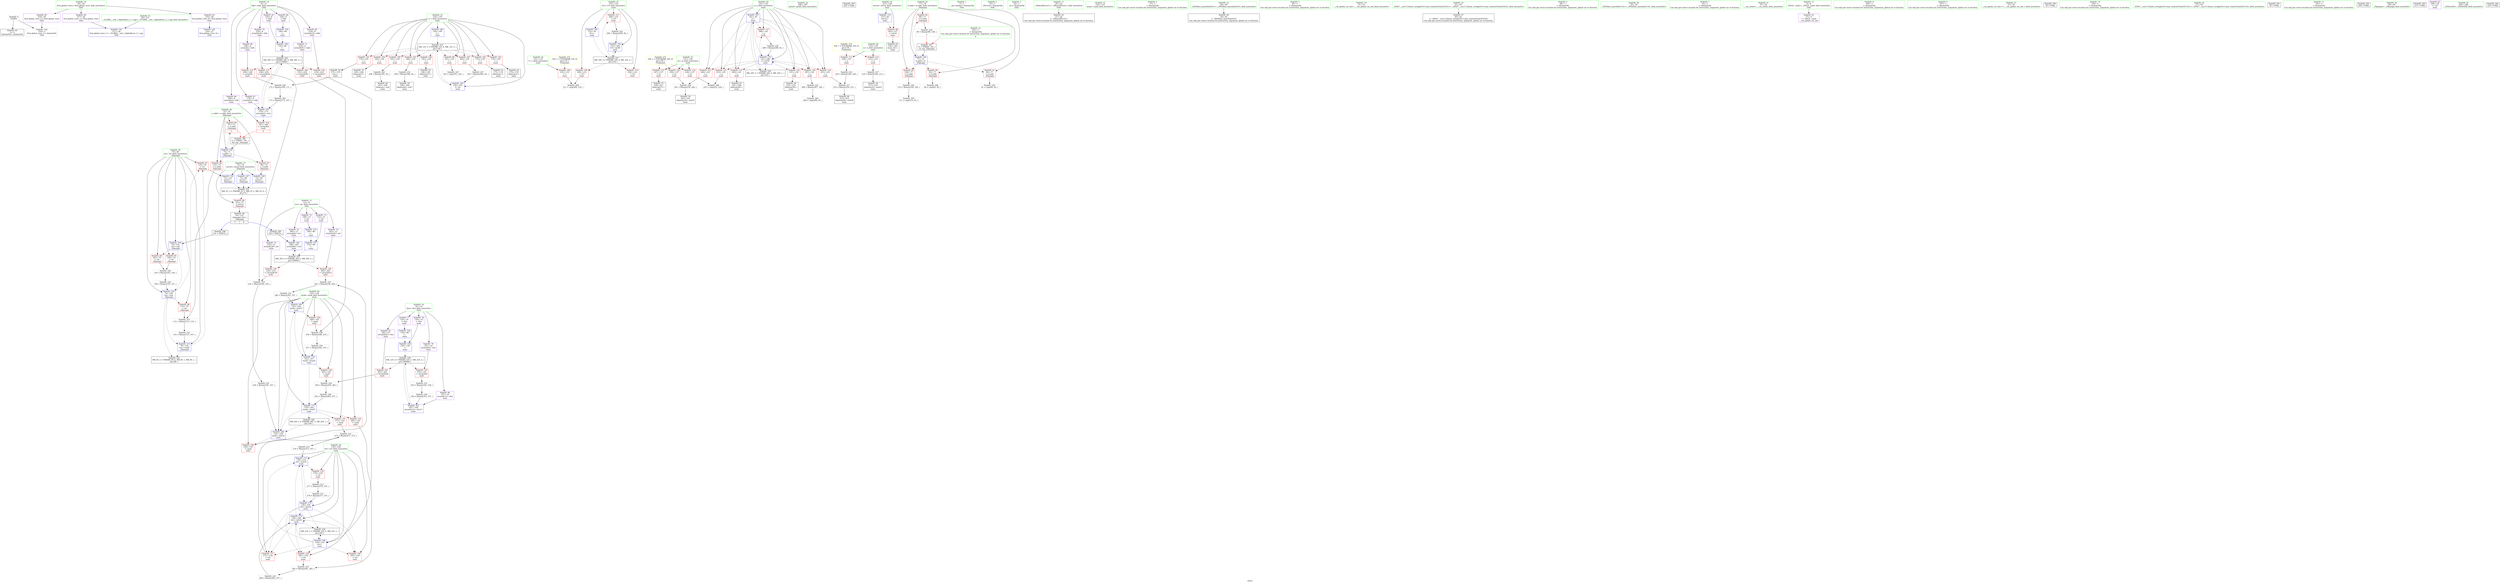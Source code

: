 digraph "SVFG" {
	label="SVFG";

	Node0x56165ee68bf0 [shape=record,color=grey,label="{NodeID: 0\nNullPtr}"];
	Node0x56165ee68bf0 -> Node0x56165ee86840[style=solid];
	Node0x56165ee68bf0 -> Node0x56165ee8db50[style=solid];
	Node0x56165ee87520 [shape=record,color=red,label="{NodeID: 97\n119\<--79\n\<--ret\n_Z4pangxi\n}"];
	Node0x56165ee87520 -> Node0x56165ee8e200[style=solid];
	Node0x56165ee85110 [shape=record,color=green,label="{NodeID: 14\n8\<--11\nfakt\<--fakt_field_insensitive\nGlob }"];
	Node0x56165ee85110 -> Node0x56165ee88960[style=solid];
	Node0x56165ee85110 -> Node0x56165ee88a30[style=solid];
	Node0x56165ee85110 -> Node0x56165ee88b00[style=solid];
	Node0x56165ee85110 -> Node0x56165ee88bd0[style=solid];
	Node0x56165ee85110 -> Node0x56165ee88ca0[style=solid];
	Node0x56165ee85110 -> Node0x56165ee88d70[style=solid];
	Node0x56165ee85110 -> Node0x56165ee88e40[style=solid];
	Node0x56165ee85110 -> Node0x56165ee88f10[style=solid];
	Node0x56165ee87060 [shape=record,color=red,label="{NodeID: 111\n299\<--133\n\<--i15\nmain\n}"];
	Node0x56165ee87060 -> Node0x56165ee95320[style=solid];
	Node0x56165ee85ab0 [shape=record,color=green,label="{NodeID: 28\n75\<--76\na.addr\<--a.addr_field_insensitive\n_Z4pangxi\n}"];
	Node0x56165ee85ab0 -> Node0x56165ee89ca0[style=solid];
	Node0x56165ee85ab0 -> Node0x56165ee89d70[style=solid];
	Node0x56165ee85ab0 -> Node0x56165ee89e40[style=solid];
	Node0x56165ee85ab0 -> Node0x56165ee8dc50[style=solid];
	Node0x56165ee8cbb0 [shape=record,color=red,label="{NodeID: 125\n260\<--141\n\<--j\nmain\n}"];
	Node0x56165ee8cbb0 -> Node0x56165ee886f0[style=solid];
	Node0x56165ee86640 [shape=record,color=green,label="{NodeID: 42\n296\<--297\nprintf\<--printf_field_insensitive\n}"];
	Node0x56165eeb2d70 [shape=record,color=black,label="{NodeID: 305\n295 = PHI()\n}"];
	Node0x56165ee936a0 [shape=record,color=grey,label="{NodeID: 222\n268 = Binary(267, 100, )\n}"];
	Node0x56165ee936a0 -> Node0x56165ee957a0[style=solid];
	Node0x56165ee8d710 [shape=record,color=red,label="{NodeID: 139\n244\<--243\n\<--arrayidx35\nmain\n}"];
	Node0x56165ee8d710 -> Node0x56165ee8b210[style=solid];
	Node0x56165ee882e0 [shape=record,color=black,label="{NodeID: 56\n217\<--216\nidxprom22\<--mul21\nmain\n}"];
	Node0x56165ee94ba0 [shape=record,color=grey,label="{NodeID: 236\n241 = Binary(239, 240, )\n}"];
	Node0x56165ee94ba0 -> Node0x56165ee88550[style=solid];
	Node0x56165ee8e2d0 [shape=record,color=blue,label="{NodeID: 153\n127\<--85\nretval\<--\nmain\n}"];
	Node0x56165ee8e2d0 -> Node0x56165ee875f0[style=dashed];
	Node0x56165ee88e40 [shape=record,color=purple,label="{NodeID: 70\n229\<--8\narrayidx28\<--fakt\nmain\n}"];
	Node0x56165ee88e40 -> Node0x56165ee8d570[style=solid];
	Node0x56165ee8b410 [shape=record,color=grey,label="{NodeID: 250\n111 = cmp(110, 92, )\n}"];
	Node0x56165ee8ee30 [shape=record,color=blue,label="{NodeID: 167\n141\<--92\nj\<--\nmain\n}"];
	Node0x56165ee8ee30 -> Node0x56165ee8c870[style=dashed];
	Node0x56165ee8ee30 -> Node0x56165ee8c940[style=dashed];
	Node0x56165ee8ee30 -> Node0x56165ee8ca10[style=dashed];
	Node0x56165ee8ee30 -> Node0x56165ee8cae0[style=dashed];
	Node0x56165ee8ee30 -> Node0x56165ee8cbb0[style=dashed];
	Node0x56165ee8ee30 -> Node0x56165ee8cc80[style=dashed];
	Node0x56165ee8ee30 -> Node0x56165ee8cd50[style=dashed];
	Node0x56165ee8ee30 -> Node0x56165ee8f4b0[style=dashed];
	Node0x56165ee8ee30 -> Node0x56165eea2360[style=dashed];
	Node0x56165ee899d0 [shape=record,color=purple,label="{NodeID: 84\n317\<--26\nllvm.global_ctors_1\<--llvm.global_ctors\nGlob }"];
	Node0x56165ee899d0 -> Node0x56165ee8da50[style=solid];
	Node0x56165ee7c7a0 [shape=record,color=green,label="{NodeID: 1\n7\<--1\n__dso_handle\<--dummyObj\nGlob }"];
	Node0x56165ee875f0 [shape=record,color=red,label="{NodeID: 98\n303\<--127\n\<--retval\nmain\n}"];
	Node0x56165ee875f0 -> Node0x56165ee887c0[style=solid];
	Node0x56165ee851a0 [shape=record,color=green,label="{NodeID: 15\n12\<--15\ninv\<--inv_field_insensitive\nGlob }"];
	Node0x56165ee851a0 -> Node0x56165ee88fe0[style=solid];
	Node0x56165ee851a0 -> Node0x56165ee890b0[style=solid];
	Node0x56165ee851a0 -> Node0x56165ee89180[style=solid];
	Node0x56165ee851a0 -> Node0x56165ee89250[style=solid];
	Node0x56165ee851a0 -> Node0x56165ee89320[style=solid];
	Node0x56165ee87130 [shape=record,color=red,label="{NodeID: 112\n215\<--135\n\<--n\nmain\n}"];
	Node0x56165ee87130 -> Node0x56165ee94d20[style=solid];
	Node0x56165ee85b80 [shape=record,color=green,label="{NodeID: 29\n77\<--78\nb.addr\<--b.addr_field_insensitive\n_Z4pangxi\n}"];
	Node0x56165ee85b80 -> Node0x56165ee89f10[style=solid];
	Node0x56165ee85b80 -> Node0x56165ee89fe0[style=solid];
	Node0x56165ee85b80 -> Node0x56165ee8a0b0[style=solid];
	Node0x56165ee85b80 -> Node0x56165ee8a180[style=solid];
	Node0x56165ee85b80 -> Node0x56165ee8dd20[style=solid];
	Node0x56165ee8cc80 [shape=record,color=red,label="{NodeID: 126\n267\<--141\n\<--j\nmain\n}"];
	Node0x56165ee8cc80 -> Node0x56165ee936a0[style=solid];
	Node0x56165ee86740 [shape=record,color=green,label="{NodeID: 43\n28\<--311\n_GLOBAL__sub_I_AlphaRazra_2_1.cpp\<--_GLOBAL__sub_I_AlphaRazra_2_1.cpp_field_insensitive\n}"];
	Node0x56165ee86740 -> Node0x56165ee8da50[style=solid];
	Node0x56165eeb2e40 [shape=record,color=black,label="{NodeID: 306\n71 = PHI(97, 181, )\n0th arg _Z4pangxi }"];
	Node0x56165eeb2e40 -> Node0x56165ee8dc50[style=solid];
	Node0x56165ee93820 [shape=record,color=grey,label="{NodeID: 223\n284 = Binary(283, 107, )\n}"];
	Node0x56165ee93820 -> Node0x56165ee8f3e0[style=solid];
	Node0x56165ee8d7e0 [shape=record,color=red,label="{NodeID: 140\n255\<--254\n\<--arrayidx41\nmain\n}"];
	Node0x56165ee8d7e0 -> Node0x56165ee94ea0[style=solid];
	Node0x56165ee883b0 [shape=record,color=black,label="{NodeID: 57\n228\<--227\nidxprom27\<--\nmain\n}"];
	Node0x56165ee94d20 [shape=record,color=grey,label="{NodeID: 237\n216 = Binary(100, 215, )\n}"];
	Node0x56165ee94d20 -> Node0x56165ee882e0[style=solid];
	Node0x56165ee8e3a0 [shape=record,color=blue,label="{NodeID: 154\n146\<--88\n\<--\nmain\n}"];
	Node0x56165ee8e3a0 -> Node0x56165ee8e540[style=dashed];
	Node0x56165ee88f10 [shape=record,color=purple,label="{NodeID: 71\n254\<--8\narrayidx41\<--fakt\nmain\n}"];
	Node0x56165ee88f10 -> Node0x56165ee8d7e0[style=solid];
	Node0x56165ee9fb60 [shape=record,color=black,label="{NodeID: 251\nMR_2V_3 = PHI(MR_2V_5, MR_2V_2, MR_2V_4, )\npts\{74 \}\n}"];
	Node0x56165ee9fb60 -> Node0x56165ee89bd0[style=dashed];
	Node0x56165ee8ef00 [shape=record,color=blue,label="{NodeID: 168\n143\<--236\nnyak\<--rem32\nmain\n}"];
	Node0x56165ee8ef00 -> Node0x56165ee8ce20[style=dashed];
	Node0x56165ee8ef00 -> Node0x56165ee8efd0[style=dashed];
	Node0x56165ee89ad0 [shape=record,color=purple,label="{NodeID: 85\n318\<--26\nllvm.global_ctors_2\<--llvm.global_ctors\nGlob }"];
	Node0x56165ee89ad0 -> Node0x56165ee8db50[style=solid];
	Node0x56165ee68df0 [shape=record,color=green,label="{NodeID: 2\n23\<--1\n_ZSt3cin\<--dummyObj\nGlob }"];
	Node0x56165ee876c0 [shape=record,color=red,label="{NodeID: 99\n161\<--129\n\<--i\nmain\n}"];
	Node0x56165ee876c0 -> Node0x56165ee95c20[style=solid];
	Node0x56165ee85230 [shape=record,color=green,label="{NodeID: 16\n16\<--19\ndua\<--dua_field_insensitive\nGlob }"];
	Node0x56165ee85230 -> Node0x56165ee893f0[style=solid];
	Node0x56165ee85230 -> Node0x56165ee894c0[style=solid];
	Node0x56165ee85230 -> Node0x56165ee89590[style=solid];
	Node0x56165ee85230 -> Node0x56165ee89660[style=solid];
	Node0x56165ee85230 -> Node0x56165ee89730[style=solid];
	Node0x56165ee87200 [shape=record,color=red,label="{NodeID: 113\n249\<--135\n\<--n\nmain\n}"];
	Node0x56165ee87200 -> Node0x56165ee92da0[style=solid];
	Node0x56165ee85c50 [shape=record,color=green,label="{NodeID: 30\n79\<--80\nret\<--ret_field_insensitive\n_Z4pangxi\n}"];
	Node0x56165ee85c50 -> Node0x56165ee8a250[style=solid];
	Node0x56165ee85c50 -> Node0x56165ee8a320[style=solid];
	Node0x56165ee85c50 -> Node0x56165ee87450[style=solid];
	Node0x56165ee85c50 -> Node0x56165ee87520[style=solid];
	Node0x56165ee85c50 -> Node0x56165ee8df90[style=solid];
	Node0x56165ee85c50 -> Node0x56165ee8e060[style=solid];
	Node0x56165ee85c50 -> Node0x56165ee8e130[style=solid];
	Node0x56165ee8b210 [shape=record,color=grey,label="{NodeID: 210\n245 = Binary(238, 244, )\n}"];
	Node0x56165ee8b210 -> Node0x56165ee927a0[style=solid];
	Node0x56165ee8cd50 [shape=record,color=red,label="{NodeID: 127\n288\<--141\n\<--j\nmain\n}"];
	Node0x56165ee8cd50 -> Node0x56165ee948a0[style=solid];
	Node0x56165ee86840 [shape=record,color=black,label="{NodeID: 44\n2\<--3\ndummyVal\<--dummyVal\n}"];
	Node0x56165eeb3140 [shape=record,color=black,label="{NodeID: 307\n72 = PHI(99, 183, )\n1st arg _Z4pangxi }"];
	Node0x56165eeb3140 -> Node0x56165ee8dd20[style=solid];
	Node0x56165ee939a0 [shape=record,color=grey,label="{NodeID: 224\n264 = Binary(259, 263, )\n}"];
	Node0x56165ee939a0 -> Node0x56165ee93ca0[style=solid];
	Node0x56165ee8d8b0 [shape=record,color=red,label="{NodeID: 141\n263\<--262\n\<--arrayidx45\nmain\n}"];
	Node0x56165ee8d8b0 -> Node0x56165ee939a0[style=solid];
	Node0x56165ee88480 [shape=record,color=black,label="{NodeID: 58\n232\<--231\nidxprom29\<--\nmain\n}"];
	Node0x56165ee94ea0 [shape=record,color=grey,label="{NodeID: 238\n256 = Binary(248, 255, )\n}"];
	Node0x56165ee94ea0 -> Node0x56165ee95020[style=solid];
	Node0x56165ee8e470 [shape=record,color=blue,label="{NodeID: 155\n148\<--88\n\<--\nmain\n}"];
	Node0x56165ee8e470 -> Node0x56165ee8e610[style=dashed];
	Node0x56165ee88fe0 [shape=record,color=purple,label="{NodeID: 72\n148\<--12\n\<--inv\nmain\n}"];
	Node0x56165ee88fe0 -> Node0x56165ee8e470[style=solid];
	Node0x56165eea0060 [shape=record,color=black,label="{NodeID: 252\nMR_8V_2 = PHI(MR_8V_6, MR_8V_1, MR_8V_1, )\npts\{80 \}\n}"];
	Node0x56165ee8efd0 [shape=record,color=blue,label="{NodeID: 169\n143\<--246\nnyak\<--rem37\nmain\n}"];
	Node0x56165ee8efd0 -> Node0x56165ee8cef0[style=dashed];
	Node0x56165ee8efd0 -> Node0x56165ee8f0a0[style=dashed];
	Node0x56165ee89bd0 [shape=record,color=red,label="{NodeID: 86\n122\<--73\n\<--retval\n_Z4pangxi\n}"];
	Node0x56165ee89bd0 -> Node0x56165ee87c60[style=solid];
	Node0x56165ee68fe0 [shape=record,color=green,label="{NodeID: 3\n24\<--1\n.str\<--dummyObj\nGlob }"];
	Node0x56165ee87790 [shape=record,color=red,label="{NodeID: 100\n165\<--129\n\<--i\nmain\n}"];
	Node0x56165ee87790 -> Node0x56165ee95620[style=solid];
	Node0x56165ee852c0 [shape=record,color=green,label="{NodeID: 17\n20\<--22\n_Z4bacaB5cxx11\<--_Z4bacaB5cxx11_field_insensitive\nGlob }"];
	Node0x56165ee852c0 -> Node0x56165ee86940[style=solid];
	Node0x56165ee872d0 [shape=record,color=red,label="{NodeID: 114\n224\<--137\n\<--m\nmain\n}"];
	Node0x56165ee872d0 -> Node0x56165ee95aa0[style=solid];
	Node0x56165ee85d20 [shape=record,color=green,label="{NodeID: 31\n124\<--125\nmain\<--main_field_insensitive\n}"];
	Node0x56165ee92660 [shape=record,color=grey,label="{NodeID: 211\n278 = Binary(277, 107, )\n}"];
	Node0x56165ee92660 -> Node0x56165ee8f310[style=solid];
	Node0x56165ee8ce20 [shape=record,color=red,label="{NodeID: 128\n238\<--143\n\<--nyak\nmain\n}"];
	Node0x56165ee8ce20 -> Node0x56165ee8b210[style=solid];
	Node0x56165ee86940 [shape=record,color=black,label="{NodeID: 45\n21\<--20\n\<--_Z4bacaB5cxx11\nCan only get source location for instruction, argument, global var or function.}"];
	Node0x56165ee93b20 [shape=record,color=grey,label="{NodeID: 225\n283 = Binary(281, 282, )\n}"];
	Node0x56165ee93b20 -> Node0x56165ee93820[style=solid];
	Node0x56165ee8d980 [shape=record,color=blue,label="{NodeID: 142\n316\<--27\nllvm.global_ctors_0\<--\nGlob }"];
	Node0x56165ee88550 [shape=record,color=black,label="{NodeID: 59\n242\<--241\nidxprom34\<--sub33\nmain\n}"];
	Node0x56165ee95020 [shape=record,color=grey,label="{NodeID: 239\n257 = Binary(256, 107, )\n}"];
	Node0x56165ee95020 -> Node0x56165ee8f0a0[style=solid];
	Node0x56165ee8e540 [shape=record,color=blue,label="{NodeID: 156\n150\<--88\n\<--\nmain\n}"];
	Node0x56165ee8e540 -> Node0x56165eea0a60[style=dashed];
	Node0x56165ee890b0 [shape=record,color=purple,label="{NodeID: 73\n152\<--12\n\<--inv\nmain\n}"];
	Node0x56165ee890b0 -> Node0x56165ee8e610[style=solid];
	Node0x56165eea0560 [shape=record,color=black,label="{NodeID: 253\nMR_12V_3 = PHI(MR_12V_4, MR_12V_2, )\npts\{130 \}\n}"];
	Node0x56165eea0560 -> Node0x56165ee876c0[style=dashed];
	Node0x56165eea0560 -> Node0x56165ee87790[style=dashed];
	Node0x56165eea0560 -> Node0x56165ee87860[style=dashed];
	Node0x56165eea0560 -> Node0x56165ee87930[style=dashed];
	Node0x56165eea0560 -> Node0x56165ee87a00[style=dashed];
	Node0x56165eea0560 -> Node0x56165ee87ad0[style=dashed];
	Node0x56165eea0560 -> Node0x56165ee87ba0[style=dashed];
	Node0x56165eea0560 -> Node0x56165ee86c50[style=dashed];
	Node0x56165eea0560 -> Node0x56165ee86d20[style=dashed];
	Node0x56165eea0560 -> Node0x56165ee8ebc0[style=dashed];
	Node0x56165ee8f0a0 [shape=record,color=blue,label="{NodeID: 170\n143\<--257\nnyak\<--rem43\nmain\n}"];
	Node0x56165ee8f0a0 -> Node0x56165ee8cfc0[style=dashed];
	Node0x56165ee8f0a0 -> Node0x56165ee8f170[style=dashed];
	Node0x56165ee89ca0 [shape=record,color=red,label="{NodeID: 87\n94\<--75\n\<--a.addr\n_Z4pangxi\n}"];
	Node0x56165ee89ca0 -> Node0x56165ee8dec0[style=solid];
	Node0x56165ee7d5c0 [shape=record,color=green,label="{NodeID: 4\n27\<--1\n\<--dummyObj\nCan only get source location for instruction, argument, global var or function.}"];
	Node0x56165ee87860 [shape=record,color=red,label="{NodeID: 101\n170\<--129\n\<--i\nmain\n}"];
	Node0x56165ee87860 -> Node0x56165ee87e00[style=solid];
	Node0x56165ee85350 [shape=record,color=green,label="{NodeID: 18\n26\<--30\nllvm.global_ctors\<--llvm.global_ctors_field_insensitive\nGlob }"];
	Node0x56165ee85350 -> Node0x56165ee898d0[style=solid];
	Node0x56165ee85350 -> Node0x56165ee899d0[style=solid];
	Node0x56165ee85350 -> Node0x56165ee89ad0[style=solid];
	Node0x56165ee8c410 [shape=record,color=red,label="{NodeID: 115\n227\<--137\n\<--m\nmain\n}"];
	Node0x56165ee8c410 -> Node0x56165ee883b0[style=solid];
	Node0x56165ee85df0 [shape=record,color=green,label="{NodeID: 32\n127\<--128\nretval\<--retval_field_insensitive\nmain\n}"];
	Node0x56165ee85df0 -> Node0x56165ee875f0[style=solid];
	Node0x56165ee85df0 -> Node0x56165ee8e2d0[style=solid];
	Node0x56165ee927a0 [shape=record,color=grey,label="{NodeID: 212\n246 = Binary(245, 107, )\n}"];
	Node0x56165ee927a0 -> Node0x56165ee8efd0[style=solid];
	Node0x56165ee8cef0 [shape=record,color=red,label="{NodeID: 129\n248\<--143\n\<--nyak\nmain\n}"];
	Node0x56165ee8cef0 -> Node0x56165ee94ea0[style=solid];
	Node0x56165ee86a40 [shape=record,color=black,label="{NodeID: 46\n39\<--40\n\<--_ZNSt8ios_base4InitD1Ev\nCan only get source location for instruction, argument, global var or function.}"];
	Node0x56165ee93ca0 [shape=record,color=grey,label="{NodeID: 226\n265 = Binary(264, 107, )\n}"];
	Node0x56165ee93ca0 -> Node0x56165ee8f170[style=solid];
	Node0x56165ee8da50 [shape=record,color=blue,label="{NodeID: 143\n317\<--28\nllvm.global_ctors_1\<--_GLOBAL__sub_I_AlphaRazra_2_1.cpp\nGlob }"];
	Node0x56165ee88620 [shape=record,color=black,label="{NodeID: 60\n253\<--252\nidxprom40\<--sub39\nmain\n}"];
	Node0x56165ee951a0 [shape=record,color=grey,label="{NodeID: 240\n172 = Binary(169, 171, )\n}"];
	Node0x56165ee951a0 -> Node0x56165ee954a0[style=solid];
	Node0x56165ee8e610 [shape=record,color=blue,label="{NodeID: 157\n152\<--88\n\<--\nmain\n}"];
	Node0x56165ee8e610 -> Node0x56165eea0f60[style=dashed];
	Node0x56165ee89180 [shape=record,color=purple,label="{NodeID: 74\n186\<--12\narrayidx6\<--inv\nmain\n}"];
	Node0x56165ee89180 -> Node0x56165ee8ea20[style=solid];
	Node0x56165eea0a60 [shape=record,color=black,label="{NodeID: 254\nMR_28V_4 = PHI(MR_28V_5, MR_28V_3, )\npts\{110000 \}\n}"];
	Node0x56165eea0a60 -> Node0x56165ee8d230[style=dashed];
	Node0x56165eea0a60 -> Node0x56165ee8d4a0[style=dashed];
	Node0x56165eea0a60 -> Node0x56165ee8d570[style=dashed];
	Node0x56165eea0a60 -> Node0x56165ee8d7e0[style=dashed];
	Node0x56165eea0a60 -> Node0x56165ee8e950[style=dashed];
	Node0x56165ee8f170 [shape=record,color=blue,label="{NodeID: 171\n143\<--265\nnyak\<--rem47\nmain\n}"];
	Node0x56165ee8f170 -> Node0x56165ee8d090[style=dashed];
	Node0x56165ee8f170 -> Node0x56165ee8d160[style=dashed];
	Node0x56165ee8f170 -> Node0x56165ee8ef00[style=dashed];
	Node0x56165ee8f170 -> Node0x56165eea2860[style=dashed];
	Node0x56165ee89d70 [shape=record,color=red,label="{NodeID: 88\n97\<--75\n\<--a.addr\n_Z4pangxi\n|{<s0>5}}"];
	Node0x56165ee89d70:s0 -> Node0x56165eeb2e40[style=solid,color=red];
	Node0x56165ee846c0 [shape=record,color=green,label="{NodeID: 5\n85\<--1\n\<--dummyObj\nCan only get source location for instruction, argument, global var or function.}"];
	Node0x56165ee87930 [shape=record,color=red,label="{NodeID: 102\n174\<--129\n\<--i\nmain\n}"];
	Node0x56165ee87930 -> Node0x56165ee87ed0[style=solid];
	Node0x56165ee853e0 [shape=record,color=green,label="{NodeID: 19\n31\<--32\n__cxx_global_var_init\<--__cxx_global_var_init_field_insensitive\n}"];
	Node0x56165ee8c4a0 [shape=record,color=red,label="{NodeID: 116\n239\<--137\n\<--m\nmain\n}"];
	Node0x56165ee8c4a0 -> Node0x56165ee94ba0[style=solid];
	Node0x56165ee85ec0 [shape=record,color=green,label="{NodeID: 33\n129\<--130\ni\<--i_field_insensitive\nmain\n}"];
	Node0x56165ee85ec0 -> Node0x56165ee876c0[style=solid];
	Node0x56165ee85ec0 -> Node0x56165ee87790[style=solid];
	Node0x56165ee85ec0 -> Node0x56165ee87860[style=solid];
	Node0x56165ee85ec0 -> Node0x56165ee87930[style=solid];
	Node0x56165ee85ec0 -> Node0x56165ee87a00[style=solid];
	Node0x56165ee85ec0 -> Node0x56165ee87ad0[style=solid];
	Node0x56165ee85ec0 -> Node0x56165ee87ba0[style=solid];
	Node0x56165ee85ec0 -> Node0x56165ee86c50[style=solid];
	Node0x56165ee85ec0 -> Node0x56165ee86d20[style=solid];
	Node0x56165ee85ec0 -> Node0x56165ee8e880[style=solid];
	Node0x56165ee85ec0 -> Node0x56165ee8ebc0[style=solid];
	Node0x56165ee92920 [shape=record,color=grey,label="{NodeID: 213\n277 = Binary(276, 107, )\n}"];
	Node0x56165ee92920 -> Node0x56165ee92660[style=solid];
	Node0x56165ee8cfc0 [shape=record,color=red,label="{NodeID: 130\n259\<--143\n\<--nyak\nmain\n}"];
	Node0x56165ee8cfc0 -> Node0x56165ee939a0[style=solid];
	Node0x56165ee86b40 [shape=record,color=black,label="{NodeID: 47\n60\<--61\n\<--_ZNSt7__cxx1112basic_stringIcSt11char_traitsIcESaIcEED1Ev\nCan only get source location for instruction, argument, global var or function.}"];
	Node0x56165ee93e20 [shape=record,color=grey,label="{NodeID: 227\n201 = Binary(200, 92, )\n}"];
	Node0x56165ee93e20 -> Node0x56165ee8ebc0[style=solid];
	Node0x56165ee8db50 [shape=record,color=blue, style = dotted,label="{NodeID: 144\n318\<--3\nllvm.global_ctors_2\<--dummyVal\nGlob }"];
	Node0x56165ee886f0 [shape=record,color=black,label="{NodeID: 61\n261\<--260\nidxprom44\<--\nmain\n}"];
	Node0x56165ee95320 [shape=record,color=grey,label="{NodeID: 241\n300 = Binary(299, 92, )\n}"];
	Node0x56165ee95320 -> Node0x56165ee8f580[style=solid];
	Node0x56165ee8e6e0 [shape=record,color=blue,label="{NodeID: 158\n154\<--88\n\<--\nmain\n}"];
	Node0x56165ee8e6e0 -> Node0x56165ee8e7b0[style=dashed];
	Node0x56165ee89250 [shape=record,color=purple,label="{NodeID: 75\n233\<--12\narrayidx30\<--inv\nmain\n}"];
	Node0x56165ee89250 -> Node0x56165ee8d640[style=solid];
	Node0x56165eea0f60 [shape=record,color=black,label="{NodeID: 255\nMR_30V_4 = PHI(MR_30V_5, MR_30V_3, )\npts\{150000 \}\n}"];
	Node0x56165eea0f60 -> Node0x56165ee8d640[style=dashed];
	Node0x56165eea0f60 -> Node0x56165ee8d710[style=dashed];
	Node0x56165eea0f60 -> Node0x56165ee8ea20[style=dashed];
	Node0x56165ee8f240 [shape=record,color=blue,label="{NodeID: 172\n139\<--274\nret\<--rem51\nmain\n}"];
	Node0x56165ee8f240 -> Node0x56165ee8c600[style=dashed];
	Node0x56165ee8f240 -> Node0x56165ee8f310[style=dashed];
	Node0x56165ee89e40 [shape=record,color=red,label="{NodeID: 89\n114\<--75\n\<--a.addr\n_Z4pangxi\n}"];
	Node0x56165ee89e40 -> Node0x56165ee94720[style=solid];
	Node0x56165ee84750 [shape=record,color=green,label="{NodeID: 6\n88\<--1\n\<--dummyObj\nCan only get source location for instruction, argument, global var or function.}"];
	Node0x56165ee87a00 [shape=record,color=red,label="{NodeID: 103\n178\<--129\n\<--i\nmain\n}"];
	Node0x56165ee87a00 -> Node0x56165ee87fa0[style=solid];
	Node0x56165ee85470 [shape=record,color=green,label="{NodeID: 20\n35\<--36\n_ZNSt8ios_base4InitC1Ev\<--_ZNSt8ios_base4InitC1Ev_field_insensitive\n}"];
	Node0x56165ee8c530 [shape=record,color=red,label="{NodeID: 117\n271\<--139\n\<--ret\nmain\n}"];
	Node0x56165ee8c530 -> Node0x56165ee92aa0[style=solid];
	Node0x56165ee85f90 [shape=record,color=green,label="{NodeID: 34\n131\<--132\nt\<--t_field_insensitive\nmain\n}"];
	Node0x56165ee85f90 -> Node0x56165ee86df0[style=solid];
	Node0x56165ee92aa0 [shape=record,color=grey,label="{NodeID: 214\n273 = Binary(271, 272, )\n}"];
	Node0x56165ee92aa0 -> Node0x56165ee92c20[style=solid];
	Node0x56165ee8d090 [shape=record,color=red,label="{NodeID: 131\n272\<--143\n\<--nyak\nmain\n}"];
	Node0x56165ee8d090 -> Node0x56165ee92aa0[style=solid];
	Node0x56165ee87c60 [shape=record,color=black,label="{NodeID: 48\n70\<--122\n_Z4pangxi_ret\<--\n_Z4pangxi\n|{<s0>5|<s1>6}}"];
	Node0x56165ee87c60:s0 -> Node0x56165ebc3ee0[style=solid,color=blue];
	Node0x56165ee87c60:s1 -> Node0x56165eeb1cf0[style=solid,color=blue];
	Node0x56165ee93fa0 [shape=record,color=grey,label="{NodeID: 228\n99 = Binary(98, 100, )\n|{<s0>5}}"];
	Node0x56165ee93fa0:s0 -> Node0x56165eeb3140[style=solid,color=red];
	Node0x56165ee8dc50 [shape=record,color=blue,label="{NodeID: 145\n75\<--71\na.addr\<--a\n_Z4pangxi\n}"];
	Node0x56165ee8dc50 -> Node0x56165ee89ca0[style=dashed];
	Node0x56165ee8dc50 -> Node0x56165ee89d70[style=dashed];
	Node0x56165ee8dc50 -> Node0x56165ee89e40[style=dashed];
	Node0x56165ee887c0 [shape=record,color=black,label="{NodeID: 62\n126\<--303\nmain_ret\<--\nmain\n}"];
	Node0x56165ee954a0 [shape=record,color=grey,label="{NodeID: 242\n173 = Binary(172, 107, )\n}"];
	Node0x56165ee954a0 -> Node0x56165ee8e950[style=solid];
	Node0x56165ee8e7b0 [shape=record,color=blue,label="{NodeID: 159\n156\<--158\n\<--\nmain\n}"];
	Node0x56165ee8e7b0 -> Node0x56165eea1460[style=dashed];
	Node0x56165ee89320 [shape=record,color=purple,label="{NodeID: 76\n243\<--12\narrayidx35\<--inv\nmain\n}"];
	Node0x56165ee89320 -> Node0x56165ee8d710[style=solid];
	Node0x56165eea1460 [shape=record,color=black,label="{NodeID: 256\nMR_32V_4 = PHI(MR_32V_5, MR_32V_3, )\npts\{190000 \}\n}"];
	Node0x56165eea1460 -> Node0x56165ee8d3d0[style=dashed];
	Node0x56165eea1460 -> Node0x56165ee8d8b0[style=dashed];
	Node0x56165eea1460 -> Node0x56165ee8eaf0[style=dashed];
	Node0x56165ee8f310 [shape=record,color=blue,label="{NodeID: 173\n139\<--278\nret\<--rem52\nmain\n}"];
	Node0x56165ee8f310 -> Node0x56165ee8c530[style=dashed];
	Node0x56165ee8f310 -> Node0x56165ee8c6d0[style=dashed];
	Node0x56165ee8f310 -> Node0x56165ee8c7a0[style=dashed];
	Node0x56165ee8f310 -> Node0x56165ee8f240[style=dashed];
	Node0x56165ee8f310 -> Node0x56165ee8f3e0[style=dashed];
	Node0x56165ee8f310 -> Node0x56165eea1e60[style=dashed];
	Node0x56165ee89f10 [shape=record,color=red,label="{NodeID: 90\n83\<--77\n\<--b.addr\n_Z4pangxi\n}"];
	Node0x56165ee89f10 -> Node0x56165ee95da0[style=solid];
	Node0x56165ee69130 [shape=record,color=green,label="{NodeID: 7\n92\<--1\n\<--dummyObj\nCan only get source location for instruction, argument, global var or function.}"];
	Node0x56165ee87ad0 [shape=record,color=red,label="{NodeID: 104\n184\<--129\n\<--i\nmain\n}"];
	Node0x56165ee87ad0 -> Node0x56165ee88070[style=solid];
	Node0x56165ee85500 [shape=record,color=green,label="{NodeID: 21\n41\<--42\n__cxa_atexit\<--__cxa_atexit_field_insensitive\n}"];
	Node0x56165ee8c600 [shape=record,color=red,label="{NodeID: 118\n276\<--139\n\<--ret\nmain\n}"];
	Node0x56165ee8c600 -> Node0x56165ee92920[style=solid];
	Node0x56165ee86060 [shape=record,color=green,label="{NodeID: 35\n133\<--134\ni15\<--i15_field_insensitive\nmain\n}"];
	Node0x56165ee86060 -> Node0x56165ee86ec0[style=solid];
	Node0x56165ee86060 -> Node0x56165ee86f90[style=solid];
	Node0x56165ee86060 -> Node0x56165ee87060[style=solid];
	Node0x56165ee86060 -> Node0x56165ee8ec90[style=solid];
	Node0x56165ee86060 -> Node0x56165ee8f580[style=solid];
	Node0x56165ebc3ee0 [shape=record,color=black,label="{NodeID: 298\n101 = PHI(70, )\n}"];
	Node0x56165ebc3ee0 -> Node0x56165ee8df90[style=solid];
	Node0x56165ee92c20 [shape=record,color=grey,label="{NodeID: 215\n274 = Binary(273, 107, )\n}"];
	Node0x56165ee92c20 -> Node0x56165ee8f240[style=solid];
	Node0x56165ee8d160 [shape=record,color=red,label="{NodeID: 132\n282\<--143\n\<--nyak\nmain\n}"];
	Node0x56165ee8d160 -> Node0x56165ee93b20[style=solid];
	Node0x56165ee87d30 [shape=record,color=black,label="{NodeID: 49\n167\<--166\nidxprom\<--sub\nmain\n}"];
	Node0x56165ee94120 [shape=record,color=grey,label="{NodeID: 229\n105 = Binary(103, 104, )\n}"];
	Node0x56165ee94120 -> Node0x56165ee930a0[style=solid];
	Node0x56165ee8dd20 [shape=record,color=blue,label="{NodeID: 146\n77\<--72\nb.addr\<--b\n_Z4pangxi\n}"];
	Node0x56165ee8dd20 -> Node0x56165ee89f10[style=dashed];
	Node0x56165ee8dd20 -> Node0x56165ee89fe0[style=dashed];
	Node0x56165ee8dd20 -> Node0x56165ee8a0b0[style=dashed];
	Node0x56165ee8dd20 -> Node0x56165ee8a180[style=dashed];
	Node0x56165ee88890 [shape=record,color=purple,label="{NodeID: 63\n37\<--4\n\<--_ZStL8__ioinit\n__cxx_global_var_init\n}"];
	Node0x56165ee95620 [shape=record,color=grey,label="{NodeID: 243\n166 = Binary(165, 92, )\n}"];
	Node0x56165ee95620 -> Node0x56165ee87d30[style=solid];
	Node0x56165ee8e880 [shape=record,color=blue,label="{NodeID: 160\n129\<--100\ni\<--\nmain\n}"];
	Node0x56165ee8e880 -> Node0x56165eea0560[style=dashed];
	Node0x56165ee893f0 [shape=record,color=purple,label="{NodeID: 77\n154\<--16\n\<--dua\nmain\n}"];
	Node0x56165ee893f0 -> Node0x56165ee8e6e0[style=solid];
	Node0x56165eea1960 [shape=record,color=black,label="{NodeID: 257\nMR_16V_3 = PHI(MR_16V_4, MR_16V_2, )\npts\{134 \}\n}"];
	Node0x56165eea1960 -> Node0x56165ee86ec0[style=dashed];
	Node0x56165eea1960 -> Node0x56165ee86f90[style=dashed];
	Node0x56165eea1960 -> Node0x56165ee87060[style=dashed];
	Node0x56165eea1960 -> Node0x56165ee8f580[style=dashed];
	Node0x56165ee8f3e0 [shape=record,color=blue,label="{NodeID: 174\n139\<--284\nret\<--rem54\nmain\n}"];
	Node0x56165ee8f3e0 -> Node0x56165ee8c530[style=dashed];
	Node0x56165ee8f3e0 -> Node0x56165ee8c6d0[style=dashed];
	Node0x56165ee8f3e0 -> Node0x56165ee8c7a0[style=dashed];
	Node0x56165ee8f3e0 -> Node0x56165ee8f240[style=dashed];
	Node0x56165ee8f3e0 -> Node0x56165ee8f3e0[style=dashed];
	Node0x56165ee8f3e0 -> Node0x56165eea1e60[style=dashed];
	Node0x56165ee89fe0 [shape=record,color=red,label="{NodeID: 91\n90\<--77\n\<--b.addr\n_Z4pangxi\n}"];
	Node0x56165ee89fe0 -> Node0x56165ee95920[style=solid];
	Node0x56165ee691c0 [shape=record,color=green,label="{NodeID: 8\n100\<--1\n\<--dummyObj\nCan only get source location for instruction, argument, global var or function.}"];
	Node0x56165ee87ba0 [shape=record,color=red,label="{NodeID: 105\n188\<--129\n\<--i\nmain\n}"];
	Node0x56165ee87ba0 -> Node0x56165ee94a20[style=solid];
	Node0x56165ee855d0 [shape=record,color=green,label="{NodeID: 22\n40\<--46\n_ZNSt8ios_base4InitD1Ev\<--_ZNSt8ios_base4InitD1Ev_field_insensitive\n}"];
	Node0x56165ee855d0 -> Node0x56165ee86a40[style=solid];
	Node0x56165ee8c6d0 [shape=record,color=red,label="{NodeID: 119\n281\<--139\n\<--ret\nmain\n}"];
	Node0x56165ee8c6d0 -> Node0x56165ee93b20[style=solid];
	Node0x56165ee86130 [shape=record,color=green,label="{NodeID: 36\n135\<--136\nn\<--n_field_insensitive\nmain\n}"];
	Node0x56165ee86130 -> Node0x56165ee87130[style=solid];
	Node0x56165ee86130 -> Node0x56165ee87200[style=solid];
	Node0x56165eeb1cf0 [shape=record,color=black,label="{NodeID: 299\n182 = PHI(70, )\n}"];
	Node0x56165eeb1cf0 -> Node0x56165ee8ea20[style=solid];
	Node0x56165ee92da0 [shape=record,color=grey,label="{NodeID: 216\n250 = Binary(100, 249, )\n}"];
	Node0x56165ee92da0 -> Node0x56165ee92f20[style=solid];
	Node0x56165ee8d230 [shape=record,color=red,label="{NodeID: 133\n169\<--168\n\<--arrayidx\nmain\n}"];
	Node0x56165ee8d230 -> Node0x56165ee951a0[style=solid];
	Node0x56165ee87e00 [shape=record,color=black,label="{NodeID: 50\n171\<--170\nconv\<--\nmain\n}"];
	Node0x56165ee87e00 -> Node0x56165ee951a0[style=solid];
	Node0x56165ee942a0 [shape=record,color=grey,label="{NodeID: 230\n194 = Binary(193, 107, )\n}"];
	Node0x56165ee942a0 -> Node0x56165ee8eaf0[style=solid];
	Node0x56165ee8ddf0 [shape=record,color=blue,label="{NodeID: 147\n73\<--88\nretval\<--\n_Z4pangxi\n}"];
	Node0x56165ee8ddf0 -> Node0x56165ee9fb60[style=dashed];
	Node0x56165ee88960 [shape=record,color=purple,label="{NodeID: 64\n146\<--8\n\<--fakt\nmain\n}"];
	Node0x56165ee88960 -> Node0x56165ee8e3a0[style=solid];
	Node0x56165ee957a0 [shape=record,color=grey,label="{NodeID: 244\n269 = cmp(268, 92, )\n}"];
	Node0x56165ee8e950 [shape=record,color=blue,label="{NodeID: 161\n176\<--173\narrayidx2\<--rem\nmain\n}"];
	Node0x56165ee8e950 -> Node0x56165ee8d300[style=dashed];
	Node0x56165ee8e950 -> Node0x56165eea0a60[style=dashed];
	Node0x56165ee894c0 [shape=record,color=purple,label="{NodeID: 78\n156\<--16\n\<--dua\nmain\n}"];
	Node0x56165ee894c0 -> Node0x56165ee8e7b0[style=solid];
	Node0x56165eea1e60 [shape=record,color=black,label="{NodeID: 258\nMR_22V_2 = PHI(MR_22V_4, MR_22V_1, )\npts\{140 \}\n}"];
	Node0x56165eea1e60 -> Node0x56165ee8ed60[style=dashed];
	Node0x56165ee8f4b0 [shape=record,color=blue,label="{NodeID: 175\n141\<--289\nj\<--inc56\nmain\n}"];
	Node0x56165ee8f4b0 -> Node0x56165ee8c870[style=dashed];
	Node0x56165ee8f4b0 -> Node0x56165ee8c940[style=dashed];
	Node0x56165ee8f4b0 -> Node0x56165ee8ca10[style=dashed];
	Node0x56165ee8f4b0 -> Node0x56165ee8cae0[style=dashed];
	Node0x56165ee8f4b0 -> Node0x56165ee8cbb0[style=dashed];
	Node0x56165ee8f4b0 -> Node0x56165ee8cc80[style=dashed];
	Node0x56165ee8f4b0 -> Node0x56165ee8cd50[style=dashed];
	Node0x56165ee8f4b0 -> Node0x56165ee8f4b0[style=dashed];
	Node0x56165ee8f4b0 -> Node0x56165eea2360[style=dashed];
	Node0x56165ee8a0b0 [shape=record,color=red,label="{NodeID: 92\n98\<--77\n\<--b.addr\n_Z4pangxi\n}"];
	Node0x56165ee8a0b0 -> Node0x56165ee93fa0[style=solid];
	Node0x56165ee69250 [shape=record,color=green,label="{NodeID: 9\n107\<--1\n\<--dummyObj\nCan only get source location for instruction, argument, global var or function.}"];
	Node0x56165eea5e20 [shape=record,color=yellow,style=double,label="{NodeID: 272\n14V_1 = ENCHI(MR_14V_0)\npts\{132 \}\nFun[main]}"];
	Node0x56165eea5e20 -> Node0x56165ee86df0[style=dashed];
	Node0x56165ee86c50 [shape=record,color=red,label="{NodeID: 106\n195\<--129\n\<--i\nmain\n}"];
	Node0x56165ee86c50 -> Node0x56165ee88210[style=solid];
	Node0x56165ee856a0 [shape=record,color=green,label="{NodeID: 23\n53\<--54\n__cxx_global_var_init.1\<--__cxx_global_var_init.1_field_insensitive\n}"];
	Node0x56165ee8c7a0 [shape=record,color=red,label="{NodeID: 120\n293\<--139\n\<--ret\nmain\n}"];
	Node0x56165ee86200 [shape=record,color=green,label="{NodeID: 37\n137\<--138\nm\<--m_field_insensitive\nmain\n}"];
	Node0x56165ee86200 -> Node0x56165ee872d0[style=solid];
	Node0x56165ee86200 -> Node0x56165ee8c410[style=solid];
	Node0x56165ee86200 -> Node0x56165ee8c4a0[style=solid];
	Node0x56165eeb1df0 [shape=record,color=black,label="{NodeID: 300\n38 = PHI()\n}"];
	Node0x56165ee92f20 [shape=record,color=grey,label="{NodeID: 217\n252 = Binary(250, 251, )\n}"];
	Node0x56165ee92f20 -> Node0x56165ee88620[style=solid];
	Node0x56165ee8d300 [shape=record,color=red,label="{NodeID: 134\n181\<--180\n\<--arrayidx4\nmain\n|{<s0>6}}"];
	Node0x56165ee8d300:s0 -> Node0x56165eeb2e40[style=solid,color=red];
	Node0x56165ee87ed0 [shape=record,color=black,label="{NodeID: 51\n175\<--174\nidxprom1\<--\nmain\n}"];
	Node0x56165ee94420 [shape=record,color=grey,label="{NodeID: 231\n193 = Binary(192, 158, )\n}"];
	Node0x56165ee94420 -> Node0x56165ee942a0[style=solid];
	Node0x56165ee8dec0 [shape=record,color=blue,label="{NodeID: 148\n73\<--94\nretval\<--\n_Z4pangxi\n}"];
	Node0x56165ee8dec0 -> Node0x56165ee9fb60[style=dashed];
	Node0x56165ee88a30 [shape=record,color=purple,label="{NodeID: 65\n150\<--8\n\<--fakt\nmain\n}"];
	Node0x56165ee88a30 -> Node0x56165ee8e540[style=solid];
	Node0x56165ee95920 [shape=record,color=grey,label="{NodeID: 245\n91 = cmp(90, 92, )\n}"];
	Node0x56165ee8ea20 [shape=record,color=blue,label="{NodeID: 162\n186\<--182\narrayidx6\<--call\nmain\n}"];
	Node0x56165ee8ea20 -> Node0x56165eea0f60[style=dashed];
	Node0x56165ee89590 [shape=record,color=purple,label="{NodeID: 79\n191\<--16\narrayidx9\<--dua\nmain\n}"];
	Node0x56165ee89590 -> Node0x56165ee8d3d0[style=solid];
	Node0x56165eea2360 [shape=record,color=black,label="{NodeID: 259\nMR_24V_2 = PHI(MR_24V_4, MR_24V_1, )\npts\{142 \}\n}"];
	Node0x56165eea2360 -> Node0x56165ee8ee30[style=dashed];
	Node0x56165ee8f580 [shape=record,color=blue,label="{NodeID: 176\n133\<--300\ni15\<--inc60\nmain\n}"];
	Node0x56165ee8f580 -> Node0x56165eea1960[style=dashed];
	Node0x56165ee8a180 [shape=record,color=red,label="{NodeID: 93\n109\<--77\n\<--b.addr\n_Z4pangxi\n}"];
	Node0x56165ee8a180 -> Node0x56165ee933a0[style=solid];
	Node0x56165ee7c500 [shape=record,color=green,label="{NodeID: 10\n158\<--1\n\<--dummyObj\nCan only get source location for instruction, argument, global var or function.}"];
	Node0x56165ee86d20 [shape=record,color=red,label="{NodeID: 107\n200\<--129\n\<--i\nmain\n}"];
	Node0x56165ee86d20 -> Node0x56165ee93e20[style=solid];
	Node0x56165ee85770 [shape=record,color=green,label="{NodeID: 24\n57\<--58\n_ZNSt7__cxx1112basic_stringIcSt11char_traitsIcESaIcEEC1Ev\<--_ZNSt7__cxx1112basic_stringIcSt11char_traitsIcESaIcEEC1Ev_field_insensitive\n}"];
	Node0x56165ee8c870 [shape=record,color=red,label="{NodeID: 121\n223\<--141\n\<--j\nmain\n}"];
	Node0x56165ee8c870 -> Node0x56165ee95aa0[style=solid];
	Node0x56165ee862d0 [shape=record,color=green,label="{NodeID: 38\n139\<--140\nret\<--ret_field_insensitive\nmain\n}"];
	Node0x56165ee862d0 -> Node0x56165ee8c530[style=solid];
	Node0x56165ee862d0 -> Node0x56165ee8c600[style=solid];
	Node0x56165ee862d0 -> Node0x56165ee8c6d0[style=solid];
	Node0x56165ee862d0 -> Node0x56165ee8c7a0[style=solid];
	Node0x56165ee862d0 -> Node0x56165ee8ed60[style=solid];
	Node0x56165ee862d0 -> Node0x56165ee8f240[style=solid];
	Node0x56165ee862d0 -> Node0x56165ee8f310[style=solid];
	Node0x56165ee862d0 -> Node0x56165ee8f3e0[style=solid];
	Node0x56165eeb2a00 [shape=record,color=black,label="{NodeID: 301\n59 = PHI()\n}"];
	Node0x56165ee930a0 [shape=record,color=grey,label="{NodeID: 218\n106 = Binary(105, 107, )\n}"];
	Node0x56165ee930a0 -> Node0x56165ee8e060[style=solid];
	Node0x56165ee8d3d0 [shape=record,color=red,label="{NodeID: 135\n192\<--191\n\<--arrayidx9\nmain\n}"];
	Node0x56165ee8d3d0 -> Node0x56165ee94420[style=solid];
	Node0x56165ee87fa0 [shape=record,color=black,label="{NodeID: 52\n179\<--178\nidxprom3\<--\nmain\n}"];
	Node0x56165ee945a0 [shape=record,color=grey,label="{NodeID: 232\n116 = Binary(115, 107, )\n}"];
	Node0x56165ee945a0 -> Node0x56165ee8e130[style=solid];
	Node0x56165ee8df90 [shape=record,color=blue,label="{NodeID: 149\n79\<--101\nret\<--call\n_Z4pangxi\n}"];
	Node0x56165ee8df90 -> Node0x56165ee8a250[style=dashed];
	Node0x56165ee8df90 -> Node0x56165ee8a320[style=dashed];
	Node0x56165ee8df90 -> Node0x56165ee8e060[style=dashed];
	Node0x56165ee88b00 [shape=record,color=purple,label="{NodeID: 66\n168\<--8\narrayidx\<--fakt\nmain\n}"];
	Node0x56165ee88b00 -> Node0x56165ee8d230[style=solid];
	Node0x56165ee95aa0 [shape=record,color=grey,label="{NodeID: 246\n225 = cmp(223, 224, )\n}"];
	Node0x56165ee8eaf0 [shape=record,color=blue,label="{NodeID: 163\n197\<--194\narrayidx13\<--rem11\nmain\n}"];
	Node0x56165ee8eaf0 -> Node0x56165eea1460[style=dashed];
	Node0x56165ee89660 [shape=record,color=purple,label="{NodeID: 80\n197\<--16\narrayidx13\<--dua\nmain\n}"];
	Node0x56165ee89660 -> Node0x56165ee8eaf0[style=solid];
	Node0x56165eea2860 [shape=record,color=black,label="{NodeID: 260\nMR_26V_2 = PHI(MR_26V_3, MR_26V_1, )\npts\{144 \}\n}"];
	Node0x56165eea2860 -> Node0x56165ee8ef00[style=dashed];
	Node0x56165eea2860 -> Node0x56165eea2860[style=dashed];
	Node0x56165ee8a250 [shape=record,color=red,label="{NodeID: 94\n103\<--79\n\<--ret\n_Z4pangxi\n}"];
	Node0x56165ee8a250 -> Node0x56165ee94120[style=solid];
	Node0x56165ee7c5d0 [shape=record,color=green,label="{NodeID: 11\n163\<--1\n\<--dummyObj\nCan only get source location for instruction, argument, global var or function.}"];
	Node0x56165eea5fe0 [shape=record,color=yellow,style=double,label="{NodeID: 274\n18V_1 = ENCHI(MR_18V_0)\npts\{136 \}\nFun[main]}"];
	Node0x56165eea5fe0 -> Node0x56165ee87130[style=dashed];
	Node0x56165eea5fe0 -> Node0x56165ee87200[style=dashed];
	Node0x56165ee86df0 [shape=record,color=red,label="{NodeID: 108\n210\<--131\n\<--t\nmain\n}"];
	Node0x56165ee86df0 -> Node0x56165ee95f20[style=solid];
	Node0x56165ee85840 [shape=record,color=green,label="{NodeID: 25\n61\<--65\n_ZNSt7__cxx1112basic_stringIcSt11char_traitsIcESaIcEED1Ev\<--_ZNSt7__cxx1112basic_stringIcSt11char_traitsIcESaIcEED1Ev_field_insensitive\n}"];
	Node0x56165ee85840 -> Node0x56165ee86b40[style=solid];
	Node0x56165ee8c940 [shape=record,color=red,label="{NodeID: 122\n231\<--141\n\<--j\nmain\n}"];
	Node0x56165ee8c940 -> Node0x56165ee88480[style=solid];
	Node0x56165ee863a0 [shape=record,color=green,label="{NodeID: 39\n141\<--142\nj\<--j_field_insensitive\nmain\n}"];
	Node0x56165ee863a0 -> Node0x56165ee8c870[style=solid];
	Node0x56165ee863a0 -> Node0x56165ee8c940[style=solid];
	Node0x56165ee863a0 -> Node0x56165ee8ca10[style=solid];
	Node0x56165ee863a0 -> Node0x56165ee8cae0[style=solid];
	Node0x56165ee863a0 -> Node0x56165ee8cbb0[style=solid];
	Node0x56165ee863a0 -> Node0x56165ee8cc80[style=solid];
	Node0x56165ee863a0 -> Node0x56165ee8cd50[style=solid];
	Node0x56165ee863a0 -> Node0x56165ee8ee30[style=solid];
	Node0x56165ee863a0 -> Node0x56165ee8f4b0[style=solid];
	Node0x56165eeb2ad0 [shape=record,color=black,label="{NodeID: 302\n204 = PHI()\n}"];
	Node0x56165ee93220 [shape=record,color=grey,label="{NodeID: 219\n235 = Binary(230, 234, )\n}"];
	Node0x56165ee93220 -> Node0x56165ee93520[style=solid];
	Node0x56165ee8d4a0 [shape=record,color=red,label="{NodeID: 136\n219\<--218\n\<--arrayidx23\nmain\n}"];
	Node0x56165ee8d4a0 -> Node0x56165ee8ed60[style=solid];
	Node0x56165ee88070 [shape=record,color=black,label="{NodeID: 53\n185\<--184\nidxprom5\<--\nmain\n}"];
	Node0x56165ee94720 [shape=record,color=grey,label="{NodeID: 233\n115 = Binary(113, 114, )\n}"];
	Node0x56165ee94720 -> Node0x56165ee945a0[style=solid];
	Node0x56165ee8e060 [shape=record,color=blue,label="{NodeID: 150\n79\<--106\nret\<--rem\n_Z4pangxi\n}"];
	Node0x56165ee8e060 -> Node0x56165ee87450[style=dashed];
	Node0x56165ee8e060 -> Node0x56165ee87520[style=dashed];
	Node0x56165ee8e060 -> Node0x56165ee8e130[style=dashed];
	Node0x56165ee8e060 -> Node0x56165eea0060[style=dashed];
	Node0x56165ee88bd0 [shape=record,color=purple,label="{NodeID: 67\n176\<--8\narrayidx2\<--fakt\nmain\n}"];
	Node0x56165ee88bd0 -> Node0x56165ee8e950[style=solid];
	Node0x56165ee95c20 [shape=record,color=grey,label="{NodeID: 247\n162 = cmp(161, 163, )\n}"];
	Node0x56165ee8ebc0 [shape=record,color=blue,label="{NodeID: 164\n129\<--201\ni\<--inc\nmain\n}"];
	Node0x56165ee8ebc0 -> Node0x56165eea0560[style=dashed];
	Node0x56165ee89730 [shape=record,color=purple,label="{NodeID: 81\n262\<--16\narrayidx45\<--dua\nmain\n}"];
	Node0x56165ee89730 -> Node0x56165ee8d8b0[style=solid];
	Node0x56165ee8a320 [shape=record,color=red,label="{NodeID: 95\n104\<--79\n\<--ret\n_Z4pangxi\n}"];
	Node0x56165ee8a320 -> Node0x56165ee94120[style=solid];
	Node0x56165ee84ff0 [shape=record,color=green,label="{NodeID: 12\n183\<--1\n\<--dummyObj\nCan only get source location for instruction, argument, global var or function.|{<s0>6}}"];
	Node0x56165ee84ff0:s0 -> Node0x56165eeb3140[style=solid,color=red];
	Node0x56165eea60c0 [shape=record,color=yellow,style=double,label="{NodeID: 275\n20V_1 = ENCHI(MR_20V_0)\npts\{138 \}\nFun[main]}"];
	Node0x56165eea60c0 -> Node0x56165ee872d0[style=dashed];
	Node0x56165eea60c0 -> Node0x56165ee8c410[style=dashed];
	Node0x56165eea60c0 -> Node0x56165ee8c4a0[style=dashed];
	Node0x56165ee86ec0 [shape=record,color=red,label="{NodeID: 109\n209\<--133\n\<--i15\nmain\n}"];
	Node0x56165ee86ec0 -> Node0x56165ee95f20[style=solid];
	Node0x56165ee85910 [shape=record,color=green,label="{NodeID: 26\n68\<--69\n_Z4pangxi\<--_Z4pangxi_field_insensitive\n}"];
	Node0x56165ee8ca10 [shape=record,color=red,label="{NodeID: 123\n240\<--141\n\<--j\nmain\n}"];
	Node0x56165ee8ca10 -> Node0x56165ee94ba0[style=solid];
	Node0x56165ee86470 [shape=record,color=green,label="{NodeID: 40\n143\<--144\nnyak\<--nyak_field_insensitive\nmain\n}"];
	Node0x56165ee86470 -> Node0x56165ee8ce20[style=solid];
	Node0x56165ee86470 -> Node0x56165ee8cef0[style=solid];
	Node0x56165ee86470 -> Node0x56165ee8cfc0[style=solid];
	Node0x56165ee86470 -> Node0x56165ee8d090[style=solid];
	Node0x56165ee86470 -> Node0x56165ee8d160[style=solid];
	Node0x56165ee86470 -> Node0x56165ee8ef00[style=solid];
	Node0x56165ee86470 -> Node0x56165ee8efd0[style=solid];
	Node0x56165ee86470 -> Node0x56165ee8f0a0[style=solid];
	Node0x56165ee86470 -> Node0x56165ee8f170[style=solid];
	Node0x56165eeb2ba0 [shape=record,color=black,label="{NodeID: 303\n213 = PHI()\n}"];
	Node0x56165ee933a0 [shape=record,color=grey,label="{NodeID: 220\n110 = Binary(109, 100, )\n}"];
	Node0x56165ee933a0 -> Node0x56165ee8b410[style=solid];
	Node0x56165ee8d570 [shape=record,color=red,label="{NodeID: 137\n230\<--229\n\<--arrayidx28\nmain\n}"];
	Node0x56165ee8d570 -> Node0x56165ee93220[style=solid];
	Node0x56165ee88140 [shape=record,color=black,label="{NodeID: 54\n190\<--189\nidxprom8\<--sub7\nmain\n}"];
	Node0x56165ee948a0 [shape=record,color=grey,label="{NodeID: 234\n289 = Binary(288, 92, )\n}"];
	Node0x56165ee948a0 -> Node0x56165ee8f4b0[style=solid];
	Node0x56165ee8e130 [shape=record,color=blue,label="{NodeID: 151\n79\<--116\nret\<--rem8\n_Z4pangxi\n}"];
	Node0x56165ee8e130 -> Node0x56165ee87520[style=dashed];
	Node0x56165ee8e130 -> Node0x56165eea0060[style=dashed];
	Node0x56165ee88ca0 [shape=record,color=purple,label="{NodeID: 68\n180\<--8\narrayidx4\<--fakt\nmain\n}"];
	Node0x56165ee88ca0 -> Node0x56165ee8d300[style=solid];
	Node0x56165ee95da0 [shape=record,color=grey,label="{NodeID: 248\n84 = cmp(83, 85, )\n}"];
	Node0x56165ee8ec90 [shape=record,color=blue,label="{NodeID: 165\n133\<--92\ni15\<--\nmain\n}"];
	Node0x56165ee8ec90 -> Node0x56165eea1960[style=dashed];
	Node0x56165ee89800 [shape=record,color=purple,label="{NodeID: 82\n294\<--24\n\<--.str\nmain\n}"];
	Node0x56165ee87450 [shape=record,color=red,label="{NodeID: 96\n113\<--79\n\<--ret\n_Z4pangxi\n}"];
	Node0x56165ee87450 -> Node0x56165ee94720[style=solid];
	Node0x56165ee85080 [shape=record,color=green,label="{NodeID: 13\n4\<--6\n_ZStL8__ioinit\<--_ZStL8__ioinit_field_insensitive\nGlob }"];
	Node0x56165ee85080 -> Node0x56165ee88890[style=solid];
	Node0x56165ee86f90 [shape=record,color=red,label="{NodeID: 110\n292\<--133\n\<--i15\nmain\n}"];
	Node0x56165ee859e0 [shape=record,color=green,label="{NodeID: 27\n73\<--74\nretval\<--retval_field_insensitive\n_Z4pangxi\n}"];
	Node0x56165ee859e0 -> Node0x56165ee89bd0[style=solid];
	Node0x56165ee859e0 -> Node0x56165ee8ddf0[style=solid];
	Node0x56165ee859e0 -> Node0x56165ee8dec0[style=solid];
	Node0x56165ee859e0 -> Node0x56165ee8e200[style=solid];
	Node0x56165ee8cae0 [shape=record,color=red,label="{NodeID: 124\n251\<--141\n\<--j\nmain\n}"];
	Node0x56165ee8cae0 -> Node0x56165ee92f20[style=solid];
	Node0x56165ee86540 [shape=record,color=green,label="{NodeID: 41\n205\<--206\n_ZNSirsERi\<--_ZNSirsERi_field_insensitive\n}"];
	Node0x56165eeb2ca0 [shape=record,color=black,label="{NodeID: 304\n214 = PHI()\n}"];
	Node0x56165ee93520 [shape=record,color=grey,label="{NodeID: 221\n236 = Binary(235, 107, )\n}"];
	Node0x56165ee93520 -> Node0x56165ee8ef00[style=solid];
	Node0x56165ee8d640 [shape=record,color=red,label="{NodeID: 138\n234\<--233\n\<--arrayidx30\nmain\n}"];
	Node0x56165ee8d640 -> Node0x56165ee93220[style=solid];
	Node0x56165ee88210 [shape=record,color=black,label="{NodeID: 55\n196\<--195\nidxprom12\<--\nmain\n}"];
	Node0x56165ee94a20 [shape=record,color=grey,label="{NodeID: 235\n189 = Binary(188, 92, )\n}"];
	Node0x56165ee94a20 -> Node0x56165ee88140[style=solid];
	Node0x56165ee8e200 [shape=record,color=blue,label="{NodeID: 152\n73\<--119\nretval\<--\n_Z4pangxi\n}"];
	Node0x56165ee8e200 -> Node0x56165ee9fb60[style=dashed];
	Node0x56165ee88d70 [shape=record,color=purple,label="{NodeID: 69\n218\<--8\narrayidx23\<--fakt\nmain\n}"];
	Node0x56165ee88d70 -> Node0x56165ee8d4a0[style=solid];
	Node0x56165ee95f20 [shape=record,color=grey,label="{NodeID: 249\n211 = cmp(209, 210, )\n}"];
	Node0x56165ee8ed60 [shape=record,color=blue,label="{NodeID: 166\n139\<--219\nret\<--\nmain\n}"];
	Node0x56165ee8ed60 -> Node0x56165ee8c530[style=dashed];
	Node0x56165ee8ed60 -> Node0x56165ee8c6d0[style=dashed];
	Node0x56165ee8ed60 -> Node0x56165ee8c7a0[style=dashed];
	Node0x56165ee8ed60 -> Node0x56165ee8f240[style=dashed];
	Node0x56165ee8ed60 -> Node0x56165ee8f3e0[style=dashed];
	Node0x56165ee8ed60 -> Node0x56165eea1e60[style=dashed];
	Node0x56165ee898d0 [shape=record,color=purple,label="{NodeID: 83\n316\<--26\nllvm.global_ctors_0\<--llvm.global_ctors\nGlob }"];
	Node0x56165ee898d0 -> Node0x56165ee8d980[style=solid];
}
